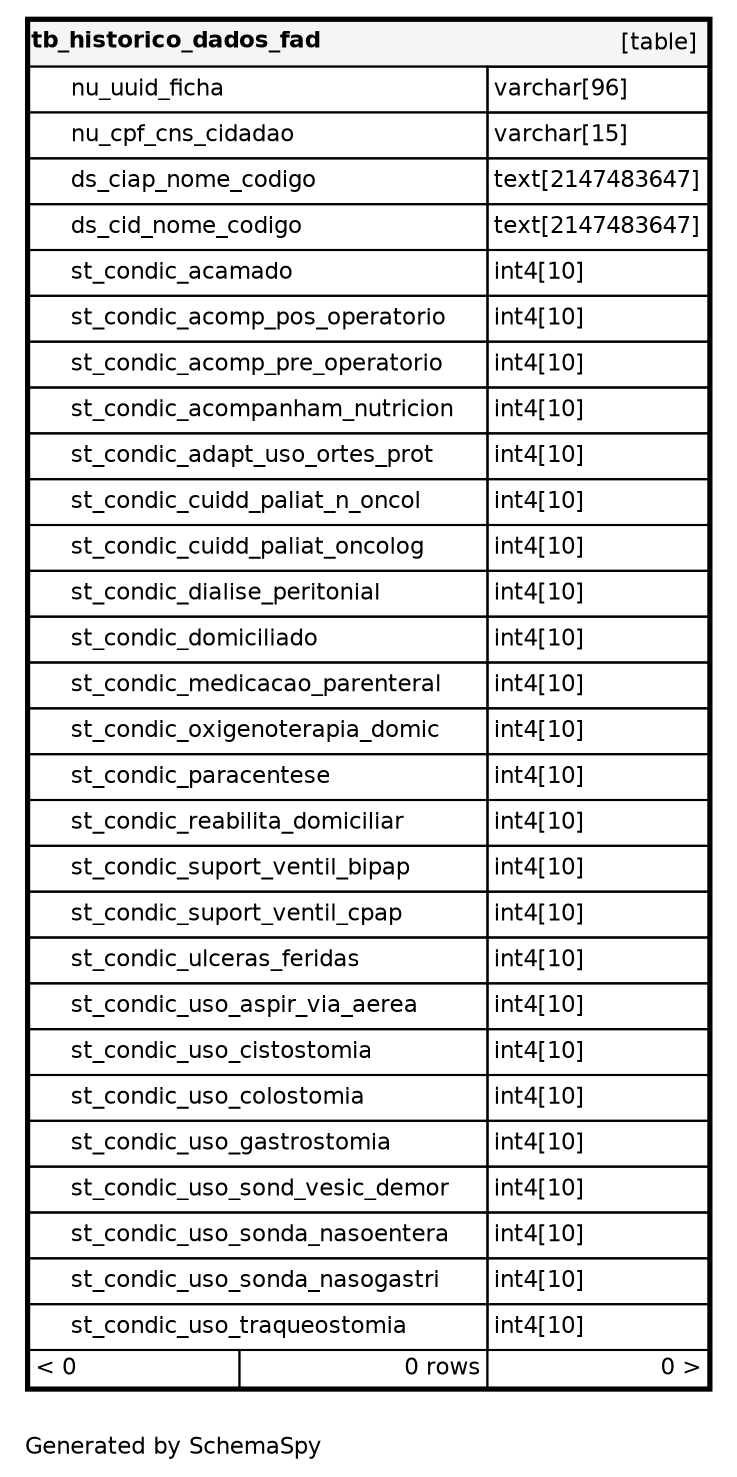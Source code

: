 digraph "oneDegreeRelationshipsDiagram" {
  graph [    rankdir="RL"    bgcolor="#ffffff"    label="\nGenerated by SchemaSpy"    labeljust="l"    nodesep="0.18"    ranksep="0.46"    fontname="Helvetica"    fontsize="11"    ration="compress"  ];  node [    fontname="Helvetica"    fontsize="11"    shape="plaintext"  ];  edge [    arrowsize="0.8"  ];
  "tb_historico_dados_fad" [
   label=<
    <TABLE BORDER="2" CELLBORDER="1" CELLSPACING="0" BGCOLOR="#ffffff">
      <TR><TD COLSPAN="4"  BGCOLOR="#f5f5f5"><TABLE BORDER="0" CELLSPACING="0"><TR><TD ALIGN="LEFT" FIXEDSIZE="TRUE" WIDTH="135" HEIGHT="16"><B>tb_historico_dados_fad</B></TD><TD ALIGN="RIGHT">[table]</TD></TR></TABLE></TD></TR>
      <TR><TD PORT="nu_uuid_ficha" COLSPAN="2" BGCOLOR="#ffffff" ALIGN="LEFT"><TABLE BORDER="0" CELLSPACING="0" ALIGN="LEFT"><TR ALIGN="LEFT"><TD ALIGN="LEFT" FIXEDSIZE="TRUE" WIDTH="15" HEIGHT="16"></TD><TD ALIGN="LEFT" FIXEDSIZE="TRUE" WIDTH="199" HEIGHT="16">nu_uuid_ficha</TD></TR></TABLE></TD><TD PORT="nu_uuid_ficha.type" ALIGN="LEFT">varchar[96]</TD></TR>
      <TR><TD PORT="nu_cpf_cns_cidadao" COLSPAN="2" BGCOLOR="#ffffff" ALIGN="LEFT"><TABLE BORDER="0" CELLSPACING="0" ALIGN="LEFT"><TR ALIGN="LEFT"><TD ALIGN="LEFT" FIXEDSIZE="TRUE" WIDTH="15" HEIGHT="16"></TD><TD ALIGN="LEFT" FIXEDSIZE="TRUE" WIDTH="199" HEIGHT="16">nu_cpf_cns_cidadao</TD></TR></TABLE></TD><TD PORT="nu_cpf_cns_cidadao.type" ALIGN="LEFT">varchar[15]</TD></TR>
      <TR><TD PORT="ds_ciap_nome_codigo" COLSPAN="2" ALIGN="LEFT"><TABLE BORDER="0" CELLSPACING="0" ALIGN="LEFT"><TR ALIGN="LEFT"><TD ALIGN="LEFT" FIXEDSIZE="TRUE" WIDTH="15" HEIGHT="16"></TD><TD ALIGN="LEFT" FIXEDSIZE="TRUE" WIDTH="199" HEIGHT="16">ds_ciap_nome_codigo</TD></TR></TABLE></TD><TD PORT="ds_ciap_nome_codigo.type" ALIGN="LEFT">text[2147483647]</TD></TR>
      <TR><TD PORT="ds_cid_nome_codigo" COLSPAN="2" ALIGN="LEFT"><TABLE BORDER="0" CELLSPACING="0" ALIGN="LEFT"><TR ALIGN="LEFT"><TD ALIGN="LEFT" FIXEDSIZE="TRUE" WIDTH="15" HEIGHT="16"></TD><TD ALIGN="LEFT" FIXEDSIZE="TRUE" WIDTH="199" HEIGHT="16">ds_cid_nome_codigo</TD></TR></TABLE></TD><TD PORT="ds_cid_nome_codigo.type" ALIGN="LEFT">text[2147483647]</TD></TR>
      <TR><TD PORT="st_condic_acamado" COLSPAN="2" ALIGN="LEFT"><TABLE BORDER="0" CELLSPACING="0" ALIGN="LEFT"><TR ALIGN="LEFT"><TD ALIGN="LEFT" FIXEDSIZE="TRUE" WIDTH="15" HEIGHT="16"></TD><TD ALIGN="LEFT" FIXEDSIZE="TRUE" WIDTH="199" HEIGHT="16">st_condic_acamado</TD></TR></TABLE></TD><TD PORT="st_condic_acamado.type" ALIGN="LEFT">int4[10]</TD></TR>
      <TR><TD PORT="st_condic_acomp_pos_operatorio" COLSPAN="2" ALIGN="LEFT"><TABLE BORDER="0" CELLSPACING="0" ALIGN="LEFT"><TR ALIGN="LEFT"><TD ALIGN="LEFT" FIXEDSIZE="TRUE" WIDTH="15" HEIGHT="16"></TD><TD ALIGN="LEFT" FIXEDSIZE="TRUE" WIDTH="199" HEIGHT="16">st_condic_acomp_pos_operatorio</TD></TR></TABLE></TD><TD PORT="st_condic_acomp_pos_operatorio.type" ALIGN="LEFT">int4[10]</TD></TR>
      <TR><TD PORT="st_condic_acomp_pre_operatorio" COLSPAN="2" ALIGN="LEFT"><TABLE BORDER="0" CELLSPACING="0" ALIGN="LEFT"><TR ALIGN="LEFT"><TD ALIGN="LEFT" FIXEDSIZE="TRUE" WIDTH="15" HEIGHT="16"></TD><TD ALIGN="LEFT" FIXEDSIZE="TRUE" WIDTH="199" HEIGHT="16">st_condic_acomp_pre_operatorio</TD></TR></TABLE></TD><TD PORT="st_condic_acomp_pre_operatorio.type" ALIGN="LEFT">int4[10]</TD></TR>
      <TR><TD PORT="st_condic_acompanham_nutricion" COLSPAN="2" ALIGN="LEFT"><TABLE BORDER="0" CELLSPACING="0" ALIGN="LEFT"><TR ALIGN="LEFT"><TD ALIGN="LEFT" FIXEDSIZE="TRUE" WIDTH="15" HEIGHT="16"></TD><TD ALIGN="LEFT" FIXEDSIZE="TRUE" WIDTH="199" HEIGHT="16">st_condic_acompanham_nutricion</TD></TR></TABLE></TD><TD PORT="st_condic_acompanham_nutricion.type" ALIGN="LEFT">int4[10]</TD></TR>
      <TR><TD PORT="st_condic_adapt_uso_ortes_prot" COLSPAN="2" ALIGN="LEFT"><TABLE BORDER="0" CELLSPACING="0" ALIGN="LEFT"><TR ALIGN="LEFT"><TD ALIGN="LEFT" FIXEDSIZE="TRUE" WIDTH="15" HEIGHT="16"></TD><TD ALIGN="LEFT" FIXEDSIZE="TRUE" WIDTH="199" HEIGHT="16">st_condic_adapt_uso_ortes_prot</TD></TR></TABLE></TD><TD PORT="st_condic_adapt_uso_ortes_prot.type" ALIGN="LEFT">int4[10]</TD></TR>
      <TR><TD PORT="st_condic_cuidd_paliat_n_oncol" COLSPAN="2" ALIGN="LEFT"><TABLE BORDER="0" CELLSPACING="0" ALIGN="LEFT"><TR ALIGN="LEFT"><TD ALIGN="LEFT" FIXEDSIZE="TRUE" WIDTH="15" HEIGHT="16"></TD><TD ALIGN="LEFT" FIXEDSIZE="TRUE" WIDTH="199" HEIGHT="16">st_condic_cuidd_paliat_n_oncol</TD></TR></TABLE></TD><TD PORT="st_condic_cuidd_paliat_n_oncol.type" ALIGN="LEFT">int4[10]</TD></TR>
      <TR><TD PORT="st_condic_cuidd_paliat_oncolog" COLSPAN="2" ALIGN="LEFT"><TABLE BORDER="0" CELLSPACING="0" ALIGN="LEFT"><TR ALIGN="LEFT"><TD ALIGN="LEFT" FIXEDSIZE="TRUE" WIDTH="15" HEIGHT="16"></TD><TD ALIGN="LEFT" FIXEDSIZE="TRUE" WIDTH="199" HEIGHT="16">st_condic_cuidd_paliat_oncolog</TD></TR></TABLE></TD><TD PORT="st_condic_cuidd_paliat_oncolog.type" ALIGN="LEFT">int4[10]</TD></TR>
      <TR><TD PORT="st_condic_dialise_peritonial" COLSPAN="2" ALIGN="LEFT"><TABLE BORDER="0" CELLSPACING="0" ALIGN="LEFT"><TR ALIGN="LEFT"><TD ALIGN="LEFT" FIXEDSIZE="TRUE" WIDTH="15" HEIGHT="16"></TD><TD ALIGN="LEFT" FIXEDSIZE="TRUE" WIDTH="199" HEIGHT="16">st_condic_dialise_peritonial</TD></TR></TABLE></TD><TD PORT="st_condic_dialise_peritonial.type" ALIGN="LEFT">int4[10]</TD></TR>
      <TR><TD PORT="st_condic_domiciliado" COLSPAN="2" ALIGN="LEFT"><TABLE BORDER="0" CELLSPACING="0" ALIGN="LEFT"><TR ALIGN="LEFT"><TD ALIGN="LEFT" FIXEDSIZE="TRUE" WIDTH="15" HEIGHT="16"></TD><TD ALIGN="LEFT" FIXEDSIZE="TRUE" WIDTH="199" HEIGHT="16">st_condic_domiciliado</TD></TR></TABLE></TD><TD PORT="st_condic_domiciliado.type" ALIGN="LEFT">int4[10]</TD></TR>
      <TR><TD PORT="st_condic_medicacao_parenteral" COLSPAN="2" ALIGN="LEFT"><TABLE BORDER="0" CELLSPACING="0" ALIGN="LEFT"><TR ALIGN="LEFT"><TD ALIGN="LEFT" FIXEDSIZE="TRUE" WIDTH="15" HEIGHT="16"></TD><TD ALIGN="LEFT" FIXEDSIZE="TRUE" WIDTH="199" HEIGHT="16">st_condic_medicacao_parenteral</TD></TR></TABLE></TD><TD PORT="st_condic_medicacao_parenteral.type" ALIGN="LEFT">int4[10]</TD></TR>
      <TR><TD PORT="st_condic_oxigenoterapia_domic" COLSPAN="2" ALIGN="LEFT"><TABLE BORDER="0" CELLSPACING="0" ALIGN="LEFT"><TR ALIGN="LEFT"><TD ALIGN="LEFT" FIXEDSIZE="TRUE" WIDTH="15" HEIGHT="16"></TD><TD ALIGN="LEFT" FIXEDSIZE="TRUE" WIDTH="199" HEIGHT="16">st_condic_oxigenoterapia_domic</TD></TR></TABLE></TD><TD PORT="st_condic_oxigenoterapia_domic.type" ALIGN="LEFT">int4[10]</TD></TR>
      <TR><TD PORT="st_condic_paracentese" COLSPAN="2" ALIGN="LEFT"><TABLE BORDER="0" CELLSPACING="0" ALIGN="LEFT"><TR ALIGN="LEFT"><TD ALIGN="LEFT" FIXEDSIZE="TRUE" WIDTH="15" HEIGHT="16"></TD><TD ALIGN="LEFT" FIXEDSIZE="TRUE" WIDTH="199" HEIGHT="16">st_condic_paracentese</TD></TR></TABLE></TD><TD PORT="st_condic_paracentese.type" ALIGN="LEFT">int4[10]</TD></TR>
      <TR><TD PORT="st_condic_reabilita_domiciliar" COLSPAN="2" ALIGN="LEFT"><TABLE BORDER="0" CELLSPACING="0" ALIGN="LEFT"><TR ALIGN="LEFT"><TD ALIGN="LEFT" FIXEDSIZE="TRUE" WIDTH="15" HEIGHT="16"></TD><TD ALIGN="LEFT" FIXEDSIZE="TRUE" WIDTH="199" HEIGHT="16">st_condic_reabilita_domiciliar</TD></TR></TABLE></TD><TD PORT="st_condic_reabilita_domiciliar.type" ALIGN="LEFT">int4[10]</TD></TR>
      <TR><TD PORT="st_condic_suport_ventil_bipap" COLSPAN="2" ALIGN="LEFT"><TABLE BORDER="0" CELLSPACING="0" ALIGN="LEFT"><TR ALIGN="LEFT"><TD ALIGN="LEFT" FIXEDSIZE="TRUE" WIDTH="15" HEIGHT="16"></TD><TD ALIGN="LEFT" FIXEDSIZE="TRUE" WIDTH="199" HEIGHT="16">st_condic_suport_ventil_bipap</TD></TR></TABLE></TD><TD PORT="st_condic_suport_ventil_bipap.type" ALIGN="LEFT">int4[10]</TD></TR>
      <TR><TD PORT="st_condic_suport_ventil_cpap" COLSPAN="2" ALIGN="LEFT"><TABLE BORDER="0" CELLSPACING="0" ALIGN="LEFT"><TR ALIGN="LEFT"><TD ALIGN="LEFT" FIXEDSIZE="TRUE" WIDTH="15" HEIGHT="16"></TD><TD ALIGN="LEFT" FIXEDSIZE="TRUE" WIDTH="199" HEIGHT="16">st_condic_suport_ventil_cpap</TD></TR></TABLE></TD><TD PORT="st_condic_suport_ventil_cpap.type" ALIGN="LEFT">int4[10]</TD></TR>
      <TR><TD PORT="st_condic_ulceras_feridas" COLSPAN="2" ALIGN="LEFT"><TABLE BORDER="0" CELLSPACING="0" ALIGN="LEFT"><TR ALIGN="LEFT"><TD ALIGN="LEFT" FIXEDSIZE="TRUE" WIDTH="15" HEIGHT="16"></TD><TD ALIGN="LEFT" FIXEDSIZE="TRUE" WIDTH="199" HEIGHT="16">st_condic_ulceras_feridas</TD></TR></TABLE></TD><TD PORT="st_condic_ulceras_feridas.type" ALIGN="LEFT">int4[10]</TD></TR>
      <TR><TD PORT="st_condic_uso_aspir_via_aerea" COLSPAN="2" ALIGN="LEFT"><TABLE BORDER="0" CELLSPACING="0" ALIGN="LEFT"><TR ALIGN="LEFT"><TD ALIGN="LEFT" FIXEDSIZE="TRUE" WIDTH="15" HEIGHT="16"></TD><TD ALIGN="LEFT" FIXEDSIZE="TRUE" WIDTH="199" HEIGHT="16">st_condic_uso_aspir_via_aerea</TD></TR></TABLE></TD><TD PORT="st_condic_uso_aspir_via_aerea.type" ALIGN="LEFT">int4[10]</TD></TR>
      <TR><TD PORT="st_condic_uso_cistostomia" COLSPAN="2" ALIGN="LEFT"><TABLE BORDER="0" CELLSPACING="0" ALIGN="LEFT"><TR ALIGN="LEFT"><TD ALIGN="LEFT" FIXEDSIZE="TRUE" WIDTH="15" HEIGHT="16"></TD><TD ALIGN="LEFT" FIXEDSIZE="TRUE" WIDTH="199" HEIGHT="16">st_condic_uso_cistostomia</TD></TR></TABLE></TD><TD PORT="st_condic_uso_cistostomia.type" ALIGN="LEFT">int4[10]</TD></TR>
      <TR><TD PORT="st_condic_uso_colostomia" COLSPAN="2" ALIGN="LEFT"><TABLE BORDER="0" CELLSPACING="0" ALIGN="LEFT"><TR ALIGN="LEFT"><TD ALIGN="LEFT" FIXEDSIZE="TRUE" WIDTH="15" HEIGHT="16"></TD><TD ALIGN="LEFT" FIXEDSIZE="TRUE" WIDTH="199" HEIGHT="16">st_condic_uso_colostomia</TD></TR></TABLE></TD><TD PORT="st_condic_uso_colostomia.type" ALIGN="LEFT">int4[10]</TD></TR>
      <TR><TD PORT="st_condic_uso_gastrostomia" COLSPAN="2" ALIGN="LEFT"><TABLE BORDER="0" CELLSPACING="0" ALIGN="LEFT"><TR ALIGN="LEFT"><TD ALIGN="LEFT" FIXEDSIZE="TRUE" WIDTH="15" HEIGHT="16"></TD><TD ALIGN="LEFT" FIXEDSIZE="TRUE" WIDTH="199" HEIGHT="16">st_condic_uso_gastrostomia</TD></TR></TABLE></TD><TD PORT="st_condic_uso_gastrostomia.type" ALIGN="LEFT">int4[10]</TD></TR>
      <TR><TD PORT="st_condic_uso_sond_vesic_demor" COLSPAN="2" ALIGN="LEFT"><TABLE BORDER="0" CELLSPACING="0" ALIGN="LEFT"><TR ALIGN="LEFT"><TD ALIGN="LEFT" FIXEDSIZE="TRUE" WIDTH="15" HEIGHT="16"></TD><TD ALIGN="LEFT" FIXEDSIZE="TRUE" WIDTH="199" HEIGHT="16">st_condic_uso_sond_vesic_demor</TD></TR></TABLE></TD><TD PORT="st_condic_uso_sond_vesic_demor.type" ALIGN="LEFT">int4[10]</TD></TR>
      <TR><TD PORT="st_condic_uso_sonda_nasoentera" COLSPAN="2" ALIGN="LEFT"><TABLE BORDER="0" CELLSPACING="0" ALIGN="LEFT"><TR ALIGN="LEFT"><TD ALIGN="LEFT" FIXEDSIZE="TRUE" WIDTH="15" HEIGHT="16"></TD><TD ALIGN="LEFT" FIXEDSIZE="TRUE" WIDTH="199" HEIGHT="16">st_condic_uso_sonda_nasoentera</TD></TR></TABLE></TD><TD PORT="st_condic_uso_sonda_nasoentera.type" ALIGN="LEFT">int4[10]</TD></TR>
      <TR><TD PORT="st_condic_uso_sonda_nasogastri" COLSPAN="2" ALIGN="LEFT"><TABLE BORDER="0" CELLSPACING="0" ALIGN="LEFT"><TR ALIGN="LEFT"><TD ALIGN="LEFT" FIXEDSIZE="TRUE" WIDTH="15" HEIGHT="16"></TD><TD ALIGN="LEFT" FIXEDSIZE="TRUE" WIDTH="199" HEIGHT="16">st_condic_uso_sonda_nasogastri</TD></TR></TABLE></TD><TD PORT="st_condic_uso_sonda_nasogastri.type" ALIGN="LEFT">int4[10]</TD></TR>
      <TR><TD PORT="st_condic_uso_traqueostomia" COLSPAN="2" ALIGN="LEFT"><TABLE BORDER="0" CELLSPACING="0" ALIGN="LEFT"><TR ALIGN="LEFT"><TD ALIGN="LEFT" FIXEDSIZE="TRUE" WIDTH="15" HEIGHT="16"></TD><TD ALIGN="LEFT" FIXEDSIZE="TRUE" WIDTH="199" HEIGHT="16">st_condic_uso_traqueostomia</TD></TR></TABLE></TD><TD PORT="st_condic_uso_traqueostomia.type" ALIGN="LEFT">int4[10]</TD></TR>
      <TR><TD ALIGN="LEFT" BGCOLOR="#ffffff">&lt; 0</TD><TD ALIGN="RIGHT" BGCOLOR="#ffffff">0 rows</TD><TD ALIGN="RIGHT" BGCOLOR="#ffffff">0 &gt;</TD></TR>
    </TABLE>>
    URL="tb_historico_dados_fad.html"
    target="_top"
    tooltip="tb_historico_dados_fad"
  ];
}
